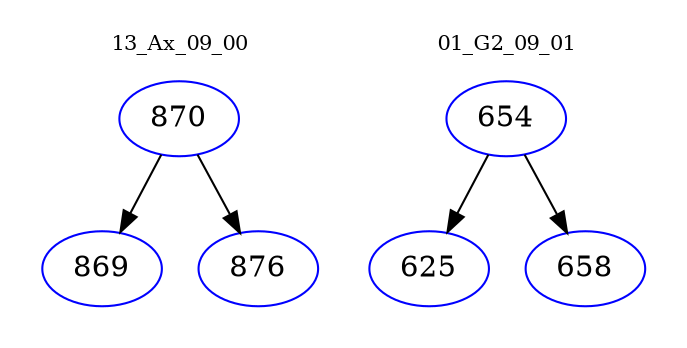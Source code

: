 digraph{
subgraph cluster_0 {
color = white
label = "13_Ax_09_00";
fontsize=10;
T0_870 [label="870", color="blue"]
T0_870 -> T0_869 [color="black"]
T0_869 [label="869", color="blue"]
T0_870 -> T0_876 [color="black"]
T0_876 [label="876", color="blue"]
}
subgraph cluster_1 {
color = white
label = "01_G2_09_01";
fontsize=10;
T1_654 [label="654", color="blue"]
T1_654 -> T1_625 [color="black"]
T1_625 [label="625", color="blue"]
T1_654 -> T1_658 [color="black"]
T1_658 [label="658", color="blue"]
}
}
